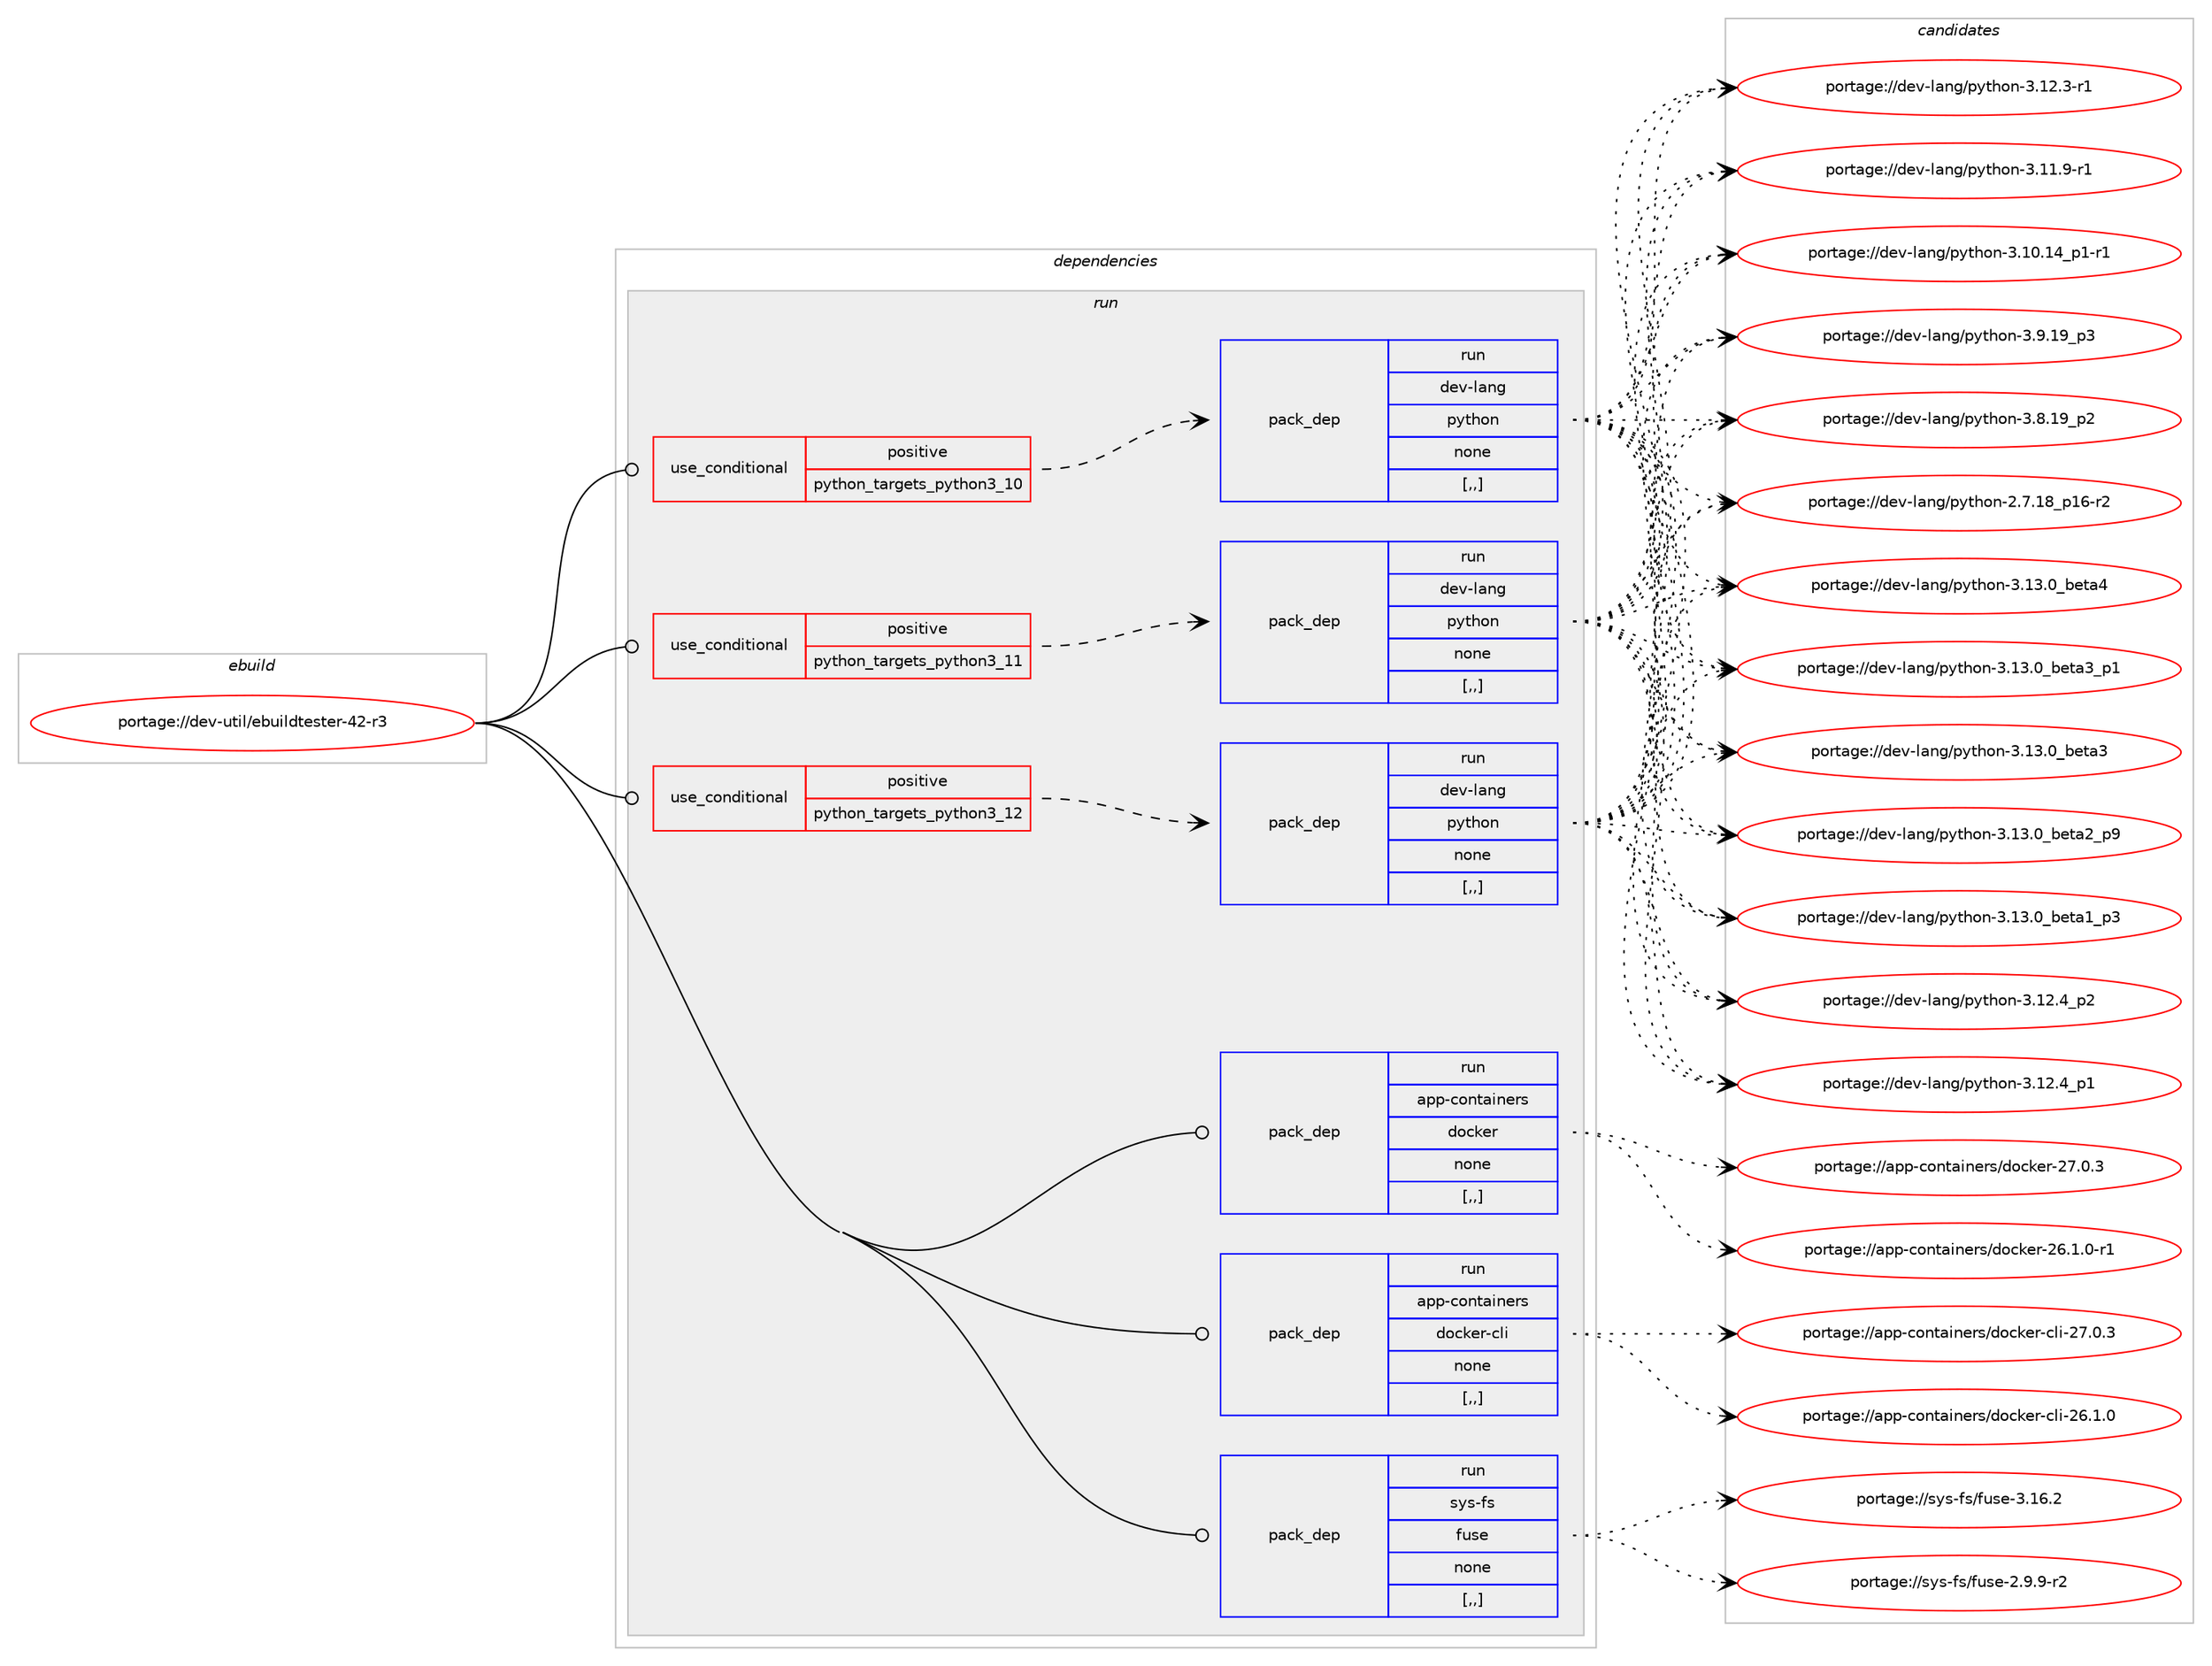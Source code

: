 digraph prolog {

# *************
# Graph options
# *************

newrank=true;
concentrate=true;
compound=true;
graph [rankdir=LR,fontname=Helvetica,fontsize=10,ranksep=1.5];#, ranksep=2.5, nodesep=0.2];
edge  [arrowhead=vee];
node  [fontname=Helvetica,fontsize=10];

# **********
# The ebuild
# **********

subgraph cluster_leftcol {
color=gray;
label=<<i>ebuild</i>>;
id [label="portage://dev-util/ebuildtester-42-r3", color=red, width=4, href="../dev-util/ebuildtester-42-r3.svg"];
}

# ****************
# The dependencies
# ****************

subgraph cluster_midcol {
color=gray;
label=<<i>dependencies</i>>;
subgraph cluster_compile {
fillcolor="#eeeeee";
style=filled;
label=<<i>compile</i>>;
}
subgraph cluster_compileandrun {
fillcolor="#eeeeee";
style=filled;
label=<<i>compile and run</i>>;
}
subgraph cluster_run {
fillcolor="#eeeeee";
style=filled;
label=<<i>run</i>>;
subgraph cond60340 {
dependency214027 [label=<<TABLE BORDER="0" CELLBORDER="1" CELLSPACING="0" CELLPADDING="4"><TR><TD ROWSPAN="3" CELLPADDING="10">use_conditional</TD></TR><TR><TD>positive</TD></TR><TR><TD>python_targets_python3_10</TD></TR></TABLE>>, shape=none, color=red];
subgraph pack152284 {
dependency214028 [label=<<TABLE BORDER="0" CELLBORDER="1" CELLSPACING="0" CELLPADDING="4" WIDTH="220"><TR><TD ROWSPAN="6" CELLPADDING="30">pack_dep</TD></TR><TR><TD WIDTH="110">run</TD></TR><TR><TD>dev-lang</TD></TR><TR><TD>python</TD></TR><TR><TD>none</TD></TR><TR><TD>[,,]</TD></TR></TABLE>>, shape=none, color=blue];
}
dependency214027:e -> dependency214028:w [weight=20,style="dashed",arrowhead="vee"];
}
id:e -> dependency214027:w [weight=20,style="solid",arrowhead="odot"];
subgraph cond60341 {
dependency214029 [label=<<TABLE BORDER="0" CELLBORDER="1" CELLSPACING="0" CELLPADDING="4"><TR><TD ROWSPAN="3" CELLPADDING="10">use_conditional</TD></TR><TR><TD>positive</TD></TR><TR><TD>python_targets_python3_11</TD></TR></TABLE>>, shape=none, color=red];
subgraph pack152285 {
dependency214030 [label=<<TABLE BORDER="0" CELLBORDER="1" CELLSPACING="0" CELLPADDING="4" WIDTH="220"><TR><TD ROWSPAN="6" CELLPADDING="30">pack_dep</TD></TR><TR><TD WIDTH="110">run</TD></TR><TR><TD>dev-lang</TD></TR><TR><TD>python</TD></TR><TR><TD>none</TD></TR><TR><TD>[,,]</TD></TR></TABLE>>, shape=none, color=blue];
}
dependency214029:e -> dependency214030:w [weight=20,style="dashed",arrowhead="vee"];
}
id:e -> dependency214029:w [weight=20,style="solid",arrowhead="odot"];
subgraph cond60342 {
dependency214031 [label=<<TABLE BORDER="0" CELLBORDER="1" CELLSPACING="0" CELLPADDING="4"><TR><TD ROWSPAN="3" CELLPADDING="10">use_conditional</TD></TR><TR><TD>positive</TD></TR><TR><TD>python_targets_python3_12</TD></TR></TABLE>>, shape=none, color=red];
subgraph pack152286 {
dependency214032 [label=<<TABLE BORDER="0" CELLBORDER="1" CELLSPACING="0" CELLPADDING="4" WIDTH="220"><TR><TD ROWSPAN="6" CELLPADDING="30">pack_dep</TD></TR><TR><TD WIDTH="110">run</TD></TR><TR><TD>dev-lang</TD></TR><TR><TD>python</TD></TR><TR><TD>none</TD></TR><TR><TD>[,,]</TD></TR></TABLE>>, shape=none, color=blue];
}
dependency214031:e -> dependency214032:w [weight=20,style="dashed",arrowhead="vee"];
}
id:e -> dependency214031:w [weight=20,style="solid",arrowhead="odot"];
subgraph pack152287 {
dependency214033 [label=<<TABLE BORDER="0" CELLBORDER="1" CELLSPACING="0" CELLPADDING="4" WIDTH="220"><TR><TD ROWSPAN="6" CELLPADDING="30">pack_dep</TD></TR><TR><TD WIDTH="110">run</TD></TR><TR><TD>app-containers</TD></TR><TR><TD>docker</TD></TR><TR><TD>none</TD></TR><TR><TD>[,,]</TD></TR></TABLE>>, shape=none, color=blue];
}
id:e -> dependency214033:w [weight=20,style="solid",arrowhead="odot"];
subgraph pack152288 {
dependency214034 [label=<<TABLE BORDER="0" CELLBORDER="1" CELLSPACING="0" CELLPADDING="4" WIDTH="220"><TR><TD ROWSPAN="6" CELLPADDING="30">pack_dep</TD></TR><TR><TD WIDTH="110">run</TD></TR><TR><TD>app-containers</TD></TR><TR><TD>docker-cli</TD></TR><TR><TD>none</TD></TR><TR><TD>[,,]</TD></TR></TABLE>>, shape=none, color=blue];
}
id:e -> dependency214034:w [weight=20,style="solid",arrowhead="odot"];
subgraph pack152289 {
dependency214035 [label=<<TABLE BORDER="0" CELLBORDER="1" CELLSPACING="0" CELLPADDING="4" WIDTH="220"><TR><TD ROWSPAN="6" CELLPADDING="30">pack_dep</TD></TR><TR><TD WIDTH="110">run</TD></TR><TR><TD>sys-fs</TD></TR><TR><TD>fuse</TD></TR><TR><TD>none</TD></TR><TR><TD>[,,]</TD></TR></TABLE>>, shape=none, color=blue];
}
id:e -> dependency214035:w [weight=20,style="solid",arrowhead="odot"];
}
}

# **************
# The candidates
# **************

subgraph cluster_choices {
rank=same;
color=gray;
label=<<i>candidates</i>>;

subgraph choice152284 {
color=black;
nodesep=1;
choice1001011184510897110103471121211161041111104551464951464895981011169752 [label="portage://dev-lang/python-3.13.0_beta4", color=red, width=4,href="../dev-lang/python-3.13.0_beta4.svg"];
choice10010111845108971101034711212111610411111045514649514648959810111697519511249 [label="portage://dev-lang/python-3.13.0_beta3_p1", color=red, width=4,href="../dev-lang/python-3.13.0_beta3_p1.svg"];
choice1001011184510897110103471121211161041111104551464951464895981011169751 [label="portage://dev-lang/python-3.13.0_beta3", color=red, width=4,href="../dev-lang/python-3.13.0_beta3.svg"];
choice10010111845108971101034711212111610411111045514649514648959810111697509511257 [label="portage://dev-lang/python-3.13.0_beta2_p9", color=red, width=4,href="../dev-lang/python-3.13.0_beta2_p9.svg"];
choice10010111845108971101034711212111610411111045514649514648959810111697499511251 [label="portage://dev-lang/python-3.13.0_beta1_p3", color=red, width=4,href="../dev-lang/python-3.13.0_beta1_p3.svg"];
choice100101118451089711010347112121116104111110455146495046529511250 [label="portage://dev-lang/python-3.12.4_p2", color=red, width=4,href="../dev-lang/python-3.12.4_p2.svg"];
choice100101118451089711010347112121116104111110455146495046529511249 [label="portage://dev-lang/python-3.12.4_p1", color=red, width=4,href="../dev-lang/python-3.12.4_p1.svg"];
choice100101118451089711010347112121116104111110455146495046514511449 [label="portage://dev-lang/python-3.12.3-r1", color=red, width=4,href="../dev-lang/python-3.12.3-r1.svg"];
choice100101118451089711010347112121116104111110455146494946574511449 [label="portage://dev-lang/python-3.11.9-r1", color=red, width=4,href="../dev-lang/python-3.11.9-r1.svg"];
choice100101118451089711010347112121116104111110455146494846495295112494511449 [label="portage://dev-lang/python-3.10.14_p1-r1", color=red, width=4,href="../dev-lang/python-3.10.14_p1-r1.svg"];
choice100101118451089711010347112121116104111110455146574649579511251 [label="portage://dev-lang/python-3.9.19_p3", color=red, width=4,href="../dev-lang/python-3.9.19_p3.svg"];
choice100101118451089711010347112121116104111110455146564649579511250 [label="portage://dev-lang/python-3.8.19_p2", color=red, width=4,href="../dev-lang/python-3.8.19_p2.svg"];
choice100101118451089711010347112121116104111110455046554649569511249544511450 [label="portage://dev-lang/python-2.7.18_p16-r2", color=red, width=4,href="../dev-lang/python-2.7.18_p16-r2.svg"];
dependency214028:e -> choice1001011184510897110103471121211161041111104551464951464895981011169752:w [style=dotted,weight="100"];
dependency214028:e -> choice10010111845108971101034711212111610411111045514649514648959810111697519511249:w [style=dotted,weight="100"];
dependency214028:e -> choice1001011184510897110103471121211161041111104551464951464895981011169751:w [style=dotted,weight="100"];
dependency214028:e -> choice10010111845108971101034711212111610411111045514649514648959810111697509511257:w [style=dotted,weight="100"];
dependency214028:e -> choice10010111845108971101034711212111610411111045514649514648959810111697499511251:w [style=dotted,weight="100"];
dependency214028:e -> choice100101118451089711010347112121116104111110455146495046529511250:w [style=dotted,weight="100"];
dependency214028:e -> choice100101118451089711010347112121116104111110455146495046529511249:w [style=dotted,weight="100"];
dependency214028:e -> choice100101118451089711010347112121116104111110455146495046514511449:w [style=dotted,weight="100"];
dependency214028:e -> choice100101118451089711010347112121116104111110455146494946574511449:w [style=dotted,weight="100"];
dependency214028:e -> choice100101118451089711010347112121116104111110455146494846495295112494511449:w [style=dotted,weight="100"];
dependency214028:e -> choice100101118451089711010347112121116104111110455146574649579511251:w [style=dotted,weight="100"];
dependency214028:e -> choice100101118451089711010347112121116104111110455146564649579511250:w [style=dotted,weight="100"];
dependency214028:e -> choice100101118451089711010347112121116104111110455046554649569511249544511450:w [style=dotted,weight="100"];
}
subgraph choice152285 {
color=black;
nodesep=1;
choice1001011184510897110103471121211161041111104551464951464895981011169752 [label="portage://dev-lang/python-3.13.0_beta4", color=red, width=4,href="../dev-lang/python-3.13.0_beta4.svg"];
choice10010111845108971101034711212111610411111045514649514648959810111697519511249 [label="portage://dev-lang/python-3.13.0_beta3_p1", color=red, width=4,href="../dev-lang/python-3.13.0_beta3_p1.svg"];
choice1001011184510897110103471121211161041111104551464951464895981011169751 [label="portage://dev-lang/python-3.13.0_beta3", color=red, width=4,href="../dev-lang/python-3.13.0_beta3.svg"];
choice10010111845108971101034711212111610411111045514649514648959810111697509511257 [label="portage://dev-lang/python-3.13.0_beta2_p9", color=red, width=4,href="../dev-lang/python-3.13.0_beta2_p9.svg"];
choice10010111845108971101034711212111610411111045514649514648959810111697499511251 [label="portage://dev-lang/python-3.13.0_beta1_p3", color=red, width=4,href="../dev-lang/python-3.13.0_beta1_p3.svg"];
choice100101118451089711010347112121116104111110455146495046529511250 [label="portage://dev-lang/python-3.12.4_p2", color=red, width=4,href="../dev-lang/python-3.12.4_p2.svg"];
choice100101118451089711010347112121116104111110455146495046529511249 [label="portage://dev-lang/python-3.12.4_p1", color=red, width=4,href="../dev-lang/python-3.12.4_p1.svg"];
choice100101118451089711010347112121116104111110455146495046514511449 [label="portage://dev-lang/python-3.12.3-r1", color=red, width=4,href="../dev-lang/python-3.12.3-r1.svg"];
choice100101118451089711010347112121116104111110455146494946574511449 [label="portage://dev-lang/python-3.11.9-r1", color=red, width=4,href="../dev-lang/python-3.11.9-r1.svg"];
choice100101118451089711010347112121116104111110455146494846495295112494511449 [label="portage://dev-lang/python-3.10.14_p1-r1", color=red, width=4,href="../dev-lang/python-3.10.14_p1-r1.svg"];
choice100101118451089711010347112121116104111110455146574649579511251 [label="portage://dev-lang/python-3.9.19_p3", color=red, width=4,href="../dev-lang/python-3.9.19_p3.svg"];
choice100101118451089711010347112121116104111110455146564649579511250 [label="portage://dev-lang/python-3.8.19_p2", color=red, width=4,href="../dev-lang/python-3.8.19_p2.svg"];
choice100101118451089711010347112121116104111110455046554649569511249544511450 [label="portage://dev-lang/python-2.7.18_p16-r2", color=red, width=4,href="../dev-lang/python-2.7.18_p16-r2.svg"];
dependency214030:e -> choice1001011184510897110103471121211161041111104551464951464895981011169752:w [style=dotted,weight="100"];
dependency214030:e -> choice10010111845108971101034711212111610411111045514649514648959810111697519511249:w [style=dotted,weight="100"];
dependency214030:e -> choice1001011184510897110103471121211161041111104551464951464895981011169751:w [style=dotted,weight="100"];
dependency214030:e -> choice10010111845108971101034711212111610411111045514649514648959810111697509511257:w [style=dotted,weight="100"];
dependency214030:e -> choice10010111845108971101034711212111610411111045514649514648959810111697499511251:w [style=dotted,weight="100"];
dependency214030:e -> choice100101118451089711010347112121116104111110455146495046529511250:w [style=dotted,weight="100"];
dependency214030:e -> choice100101118451089711010347112121116104111110455146495046529511249:w [style=dotted,weight="100"];
dependency214030:e -> choice100101118451089711010347112121116104111110455146495046514511449:w [style=dotted,weight="100"];
dependency214030:e -> choice100101118451089711010347112121116104111110455146494946574511449:w [style=dotted,weight="100"];
dependency214030:e -> choice100101118451089711010347112121116104111110455146494846495295112494511449:w [style=dotted,weight="100"];
dependency214030:e -> choice100101118451089711010347112121116104111110455146574649579511251:w [style=dotted,weight="100"];
dependency214030:e -> choice100101118451089711010347112121116104111110455146564649579511250:w [style=dotted,weight="100"];
dependency214030:e -> choice100101118451089711010347112121116104111110455046554649569511249544511450:w [style=dotted,weight="100"];
}
subgraph choice152286 {
color=black;
nodesep=1;
choice1001011184510897110103471121211161041111104551464951464895981011169752 [label="portage://dev-lang/python-3.13.0_beta4", color=red, width=4,href="../dev-lang/python-3.13.0_beta4.svg"];
choice10010111845108971101034711212111610411111045514649514648959810111697519511249 [label="portage://dev-lang/python-3.13.0_beta3_p1", color=red, width=4,href="../dev-lang/python-3.13.0_beta3_p1.svg"];
choice1001011184510897110103471121211161041111104551464951464895981011169751 [label="portage://dev-lang/python-3.13.0_beta3", color=red, width=4,href="../dev-lang/python-3.13.0_beta3.svg"];
choice10010111845108971101034711212111610411111045514649514648959810111697509511257 [label="portage://dev-lang/python-3.13.0_beta2_p9", color=red, width=4,href="../dev-lang/python-3.13.0_beta2_p9.svg"];
choice10010111845108971101034711212111610411111045514649514648959810111697499511251 [label="portage://dev-lang/python-3.13.0_beta1_p3", color=red, width=4,href="../dev-lang/python-3.13.0_beta1_p3.svg"];
choice100101118451089711010347112121116104111110455146495046529511250 [label="portage://dev-lang/python-3.12.4_p2", color=red, width=4,href="../dev-lang/python-3.12.4_p2.svg"];
choice100101118451089711010347112121116104111110455146495046529511249 [label="portage://dev-lang/python-3.12.4_p1", color=red, width=4,href="../dev-lang/python-3.12.4_p1.svg"];
choice100101118451089711010347112121116104111110455146495046514511449 [label="portage://dev-lang/python-3.12.3-r1", color=red, width=4,href="../dev-lang/python-3.12.3-r1.svg"];
choice100101118451089711010347112121116104111110455146494946574511449 [label="portage://dev-lang/python-3.11.9-r1", color=red, width=4,href="../dev-lang/python-3.11.9-r1.svg"];
choice100101118451089711010347112121116104111110455146494846495295112494511449 [label="portage://dev-lang/python-3.10.14_p1-r1", color=red, width=4,href="../dev-lang/python-3.10.14_p1-r1.svg"];
choice100101118451089711010347112121116104111110455146574649579511251 [label="portage://dev-lang/python-3.9.19_p3", color=red, width=4,href="../dev-lang/python-3.9.19_p3.svg"];
choice100101118451089711010347112121116104111110455146564649579511250 [label="portage://dev-lang/python-3.8.19_p2", color=red, width=4,href="../dev-lang/python-3.8.19_p2.svg"];
choice100101118451089711010347112121116104111110455046554649569511249544511450 [label="portage://dev-lang/python-2.7.18_p16-r2", color=red, width=4,href="../dev-lang/python-2.7.18_p16-r2.svg"];
dependency214032:e -> choice1001011184510897110103471121211161041111104551464951464895981011169752:w [style=dotted,weight="100"];
dependency214032:e -> choice10010111845108971101034711212111610411111045514649514648959810111697519511249:w [style=dotted,weight="100"];
dependency214032:e -> choice1001011184510897110103471121211161041111104551464951464895981011169751:w [style=dotted,weight="100"];
dependency214032:e -> choice10010111845108971101034711212111610411111045514649514648959810111697509511257:w [style=dotted,weight="100"];
dependency214032:e -> choice10010111845108971101034711212111610411111045514649514648959810111697499511251:w [style=dotted,weight="100"];
dependency214032:e -> choice100101118451089711010347112121116104111110455146495046529511250:w [style=dotted,weight="100"];
dependency214032:e -> choice100101118451089711010347112121116104111110455146495046529511249:w [style=dotted,weight="100"];
dependency214032:e -> choice100101118451089711010347112121116104111110455146495046514511449:w [style=dotted,weight="100"];
dependency214032:e -> choice100101118451089711010347112121116104111110455146494946574511449:w [style=dotted,weight="100"];
dependency214032:e -> choice100101118451089711010347112121116104111110455146494846495295112494511449:w [style=dotted,weight="100"];
dependency214032:e -> choice100101118451089711010347112121116104111110455146574649579511251:w [style=dotted,weight="100"];
dependency214032:e -> choice100101118451089711010347112121116104111110455146564649579511250:w [style=dotted,weight="100"];
dependency214032:e -> choice100101118451089711010347112121116104111110455046554649569511249544511450:w [style=dotted,weight="100"];
}
subgraph choice152287 {
color=black;
nodesep=1;
choice97112112459911111011697105110101114115471001119910710111445505546484651 [label="portage://app-containers/docker-27.0.3", color=red, width=4,href="../app-containers/docker-27.0.3.svg"];
choice971121124599111110116971051101011141154710011199107101114455054464946484511449 [label="portage://app-containers/docker-26.1.0-r1", color=red, width=4,href="../app-containers/docker-26.1.0-r1.svg"];
dependency214033:e -> choice97112112459911111011697105110101114115471001119910710111445505546484651:w [style=dotted,weight="100"];
dependency214033:e -> choice971121124599111110116971051101011141154710011199107101114455054464946484511449:w [style=dotted,weight="100"];
}
subgraph choice152288 {
color=black;
nodesep=1;
choice971121124599111110116971051101011141154710011199107101114459910810545505546484651 [label="portage://app-containers/docker-cli-27.0.3", color=red, width=4,href="../app-containers/docker-cli-27.0.3.svg"];
choice971121124599111110116971051101011141154710011199107101114459910810545505446494648 [label="portage://app-containers/docker-cli-26.1.0", color=red, width=4,href="../app-containers/docker-cli-26.1.0.svg"];
dependency214034:e -> choice971121124599111110116971051101011141154710011199107101114459910810545505546484651:w [style=dotted,weight="100"];
dependency214034:e -> choice971121124599111110116971051101011141154710011199107101114459910810545505446494648:w [style=dotted,weight="100"];
}
subgraph choice152289 {
color=black;
nodesep=1;
choice115121115451021154710211711510145514649544650 [label="portage://sys-fs/fuse-3.16.2", color=red, width=4,href="../sys-fs/fuse-3.16.2.svg"];
choice11512111545102115471021171151014550465746574511450 [label="portage://sys-fs/fuse-2.9.9-r2", color=red, width=4,href="../sys-fs/fuse-2.9.9-r2.svg"];
dependency214035:e -> choice115121115451021154710211711510145514649544650:w [style=dotted,weight="100"];
dependency214035:e -> choice11512111545102115471021171151014550465746574511450:w [style=dotted,weight="100"];
}
}

}
